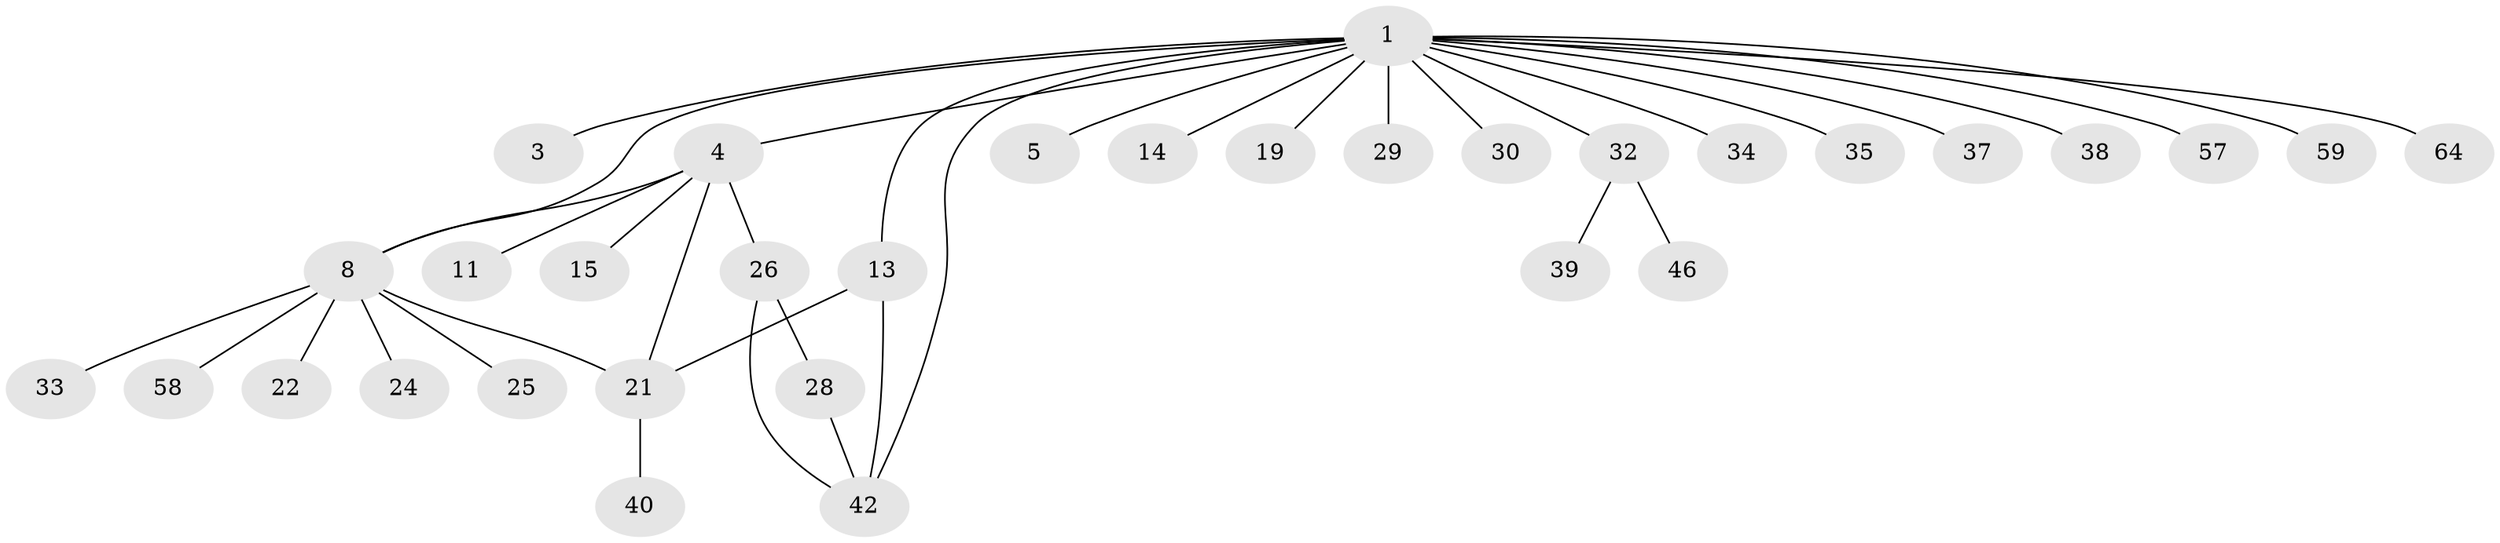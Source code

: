 // original degree distribution, {3: 0.109375, 17: 0.015625, 1: 0.546875, 6: 0.046875, 4: 0.0625, 2: 0.1875, 8: 0.015625, 7: 0.015625}
// Generated by graph-tools (version 1.1) at 2025/14/03/09/25 04:14:29]
// undirected, 32 vertices, 37 edges
graph export_dot {
graph [start="1"]
  node [color=gray90,style=filled];
  1 [super="+10+2+9"];
  3;
  4 [super="+6+7"];
  5 [super="+23+20+47"];
  8 [super="+16+50+63+56"];
  11;
  13;
  14;
  15;
  19;
  21;
  22;
  24;
  25;
  26;
  28;
  29;
  30;
  32;
  33;
  34;
  35;
  37;
  38;
  39;
  40;
  42 [super="+54+51"];
  46;
  57;
  58;
  59;
  64;
  1 -- 42;
  1 -- 37 [weight=2];
  1 -- 64;
  1 -- 3;
  1 -- 4 [weight=2];
  1 -- 5 [weight=2];
  1 -- 13;
  1 -- 14;
  1 -- 19;
  1 -- 29;
  1 -- 30;
  1 -- 32;
  1 -- 34;
  1 -- 35;
  1 -- 38;
  1 -- 57;
  1 -- 59;
  1 -- 8;
  4 -- 8;
  4 -- 21;
  4 -- 26;
  4 -- 11;
  4 -- 15;
  8 -- 21;
  8 -- 33;
  8 -- 22;
  8 -- 24;
  8 -- 25;
  8 -- 58;
  13 -- 21;
  13 -- 42;
  21 -- 40;
  26 -- 28;
  26 -- 42;
  28 -- 42;
  32 -- 39;
  32 -- 46;
}
